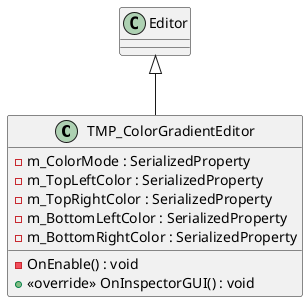 @startuml
class TMP_ColorGradientEditor {
    - m_ColorMode : SerializedProperty
    - m_TopLeftColor : SerializedProperty
    - m_TopRightColor : SerializedProperty
    - m_BottomLeftColor : SerializedProperty
    - m_BottomRightColor : SerializedProperty
    - OnEnable() : void
    + <<override>> OnInspectorGUI() : void
}
Editor <|-- TMP_ColorGradientEditor
@enduml

